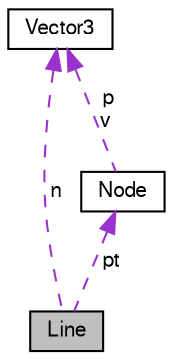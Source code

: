 digraph "Line"
{
 // LATEX_PDF_SIZE
  bgcolor="transparent";
  edge [fontname="FreeSans",fontsize="10",labelfontname="FreeSans",labelfontsize="10"];
  node [fontname="FreeSans",fontsize="10",shape=record];
  Node1 [label="Line",height=0.2,width=0.4,color="black", fillcolor="grey75", style="filled", fontcolor="black",tooltip="Line class."];
  Node2 -> Node1 [dir="back",color="darkorchid3",fontsize="10",style="dashed",label=" pt" ,fontname="FreeSans"];
  Node2 [label="Node",height=0.2,width=0.4,color="black",URL="$a01800.html",tooltip="Node class."];
  Node3 -> Node2 [dir="back",color="darkorchid3",fontsize="10",style="dashed",label=" p\nv" ,fontname="FreeSans"];
  Node3 [label="Vector3",height=0.2,width=0.4,color="black",URL="$a01484.html",tooltip="Vector3 class."];
  Node3 -> Node1 [dir="back",color="darkorchid3",fontsize="10",style="dashed",label=" n" ,fontname="FreeSans"];
}

